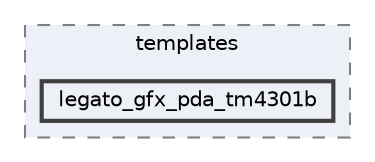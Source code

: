 digraph "C:/microchip/harmony3/gfx/middleware/legato/templates/legato_gfx_pda_tm4301b"
{
 // INTERACTIVE_SVG=YES
 // LATEX_PDF_SIZE
  bgcolor="transparent";
  edge [fontname=Helvetica,fontsize=10,labelfontname=Helvetica,labelfontsize=10];
  node [fontname=Helvetica,fontsize=10,shape=box,height=0.2,width=0.4];
  compound=true
  subgraph clusterdir_27060b8ba7135d7ec9605be61af03ed3 {
    graph [ bgcolor="#edf0f7", pencolor="grey50", label="templates", fontname=Helvetica,fontsize=10 style="filled,dashed", URL="dir_27060b8ba7135d7ec9605be61af03ed3.html",tooltip=""]
  dir_97725a1fd873c5e86960329caa7e291e [label="legato_gfx_pda_tm4301b", fillcolor="#edf0f7", color="grey25", style="filled,bold", URL="dir_97725a1fd873c5e86960329caa7e291e.html",tooltip=""];
  }
}
